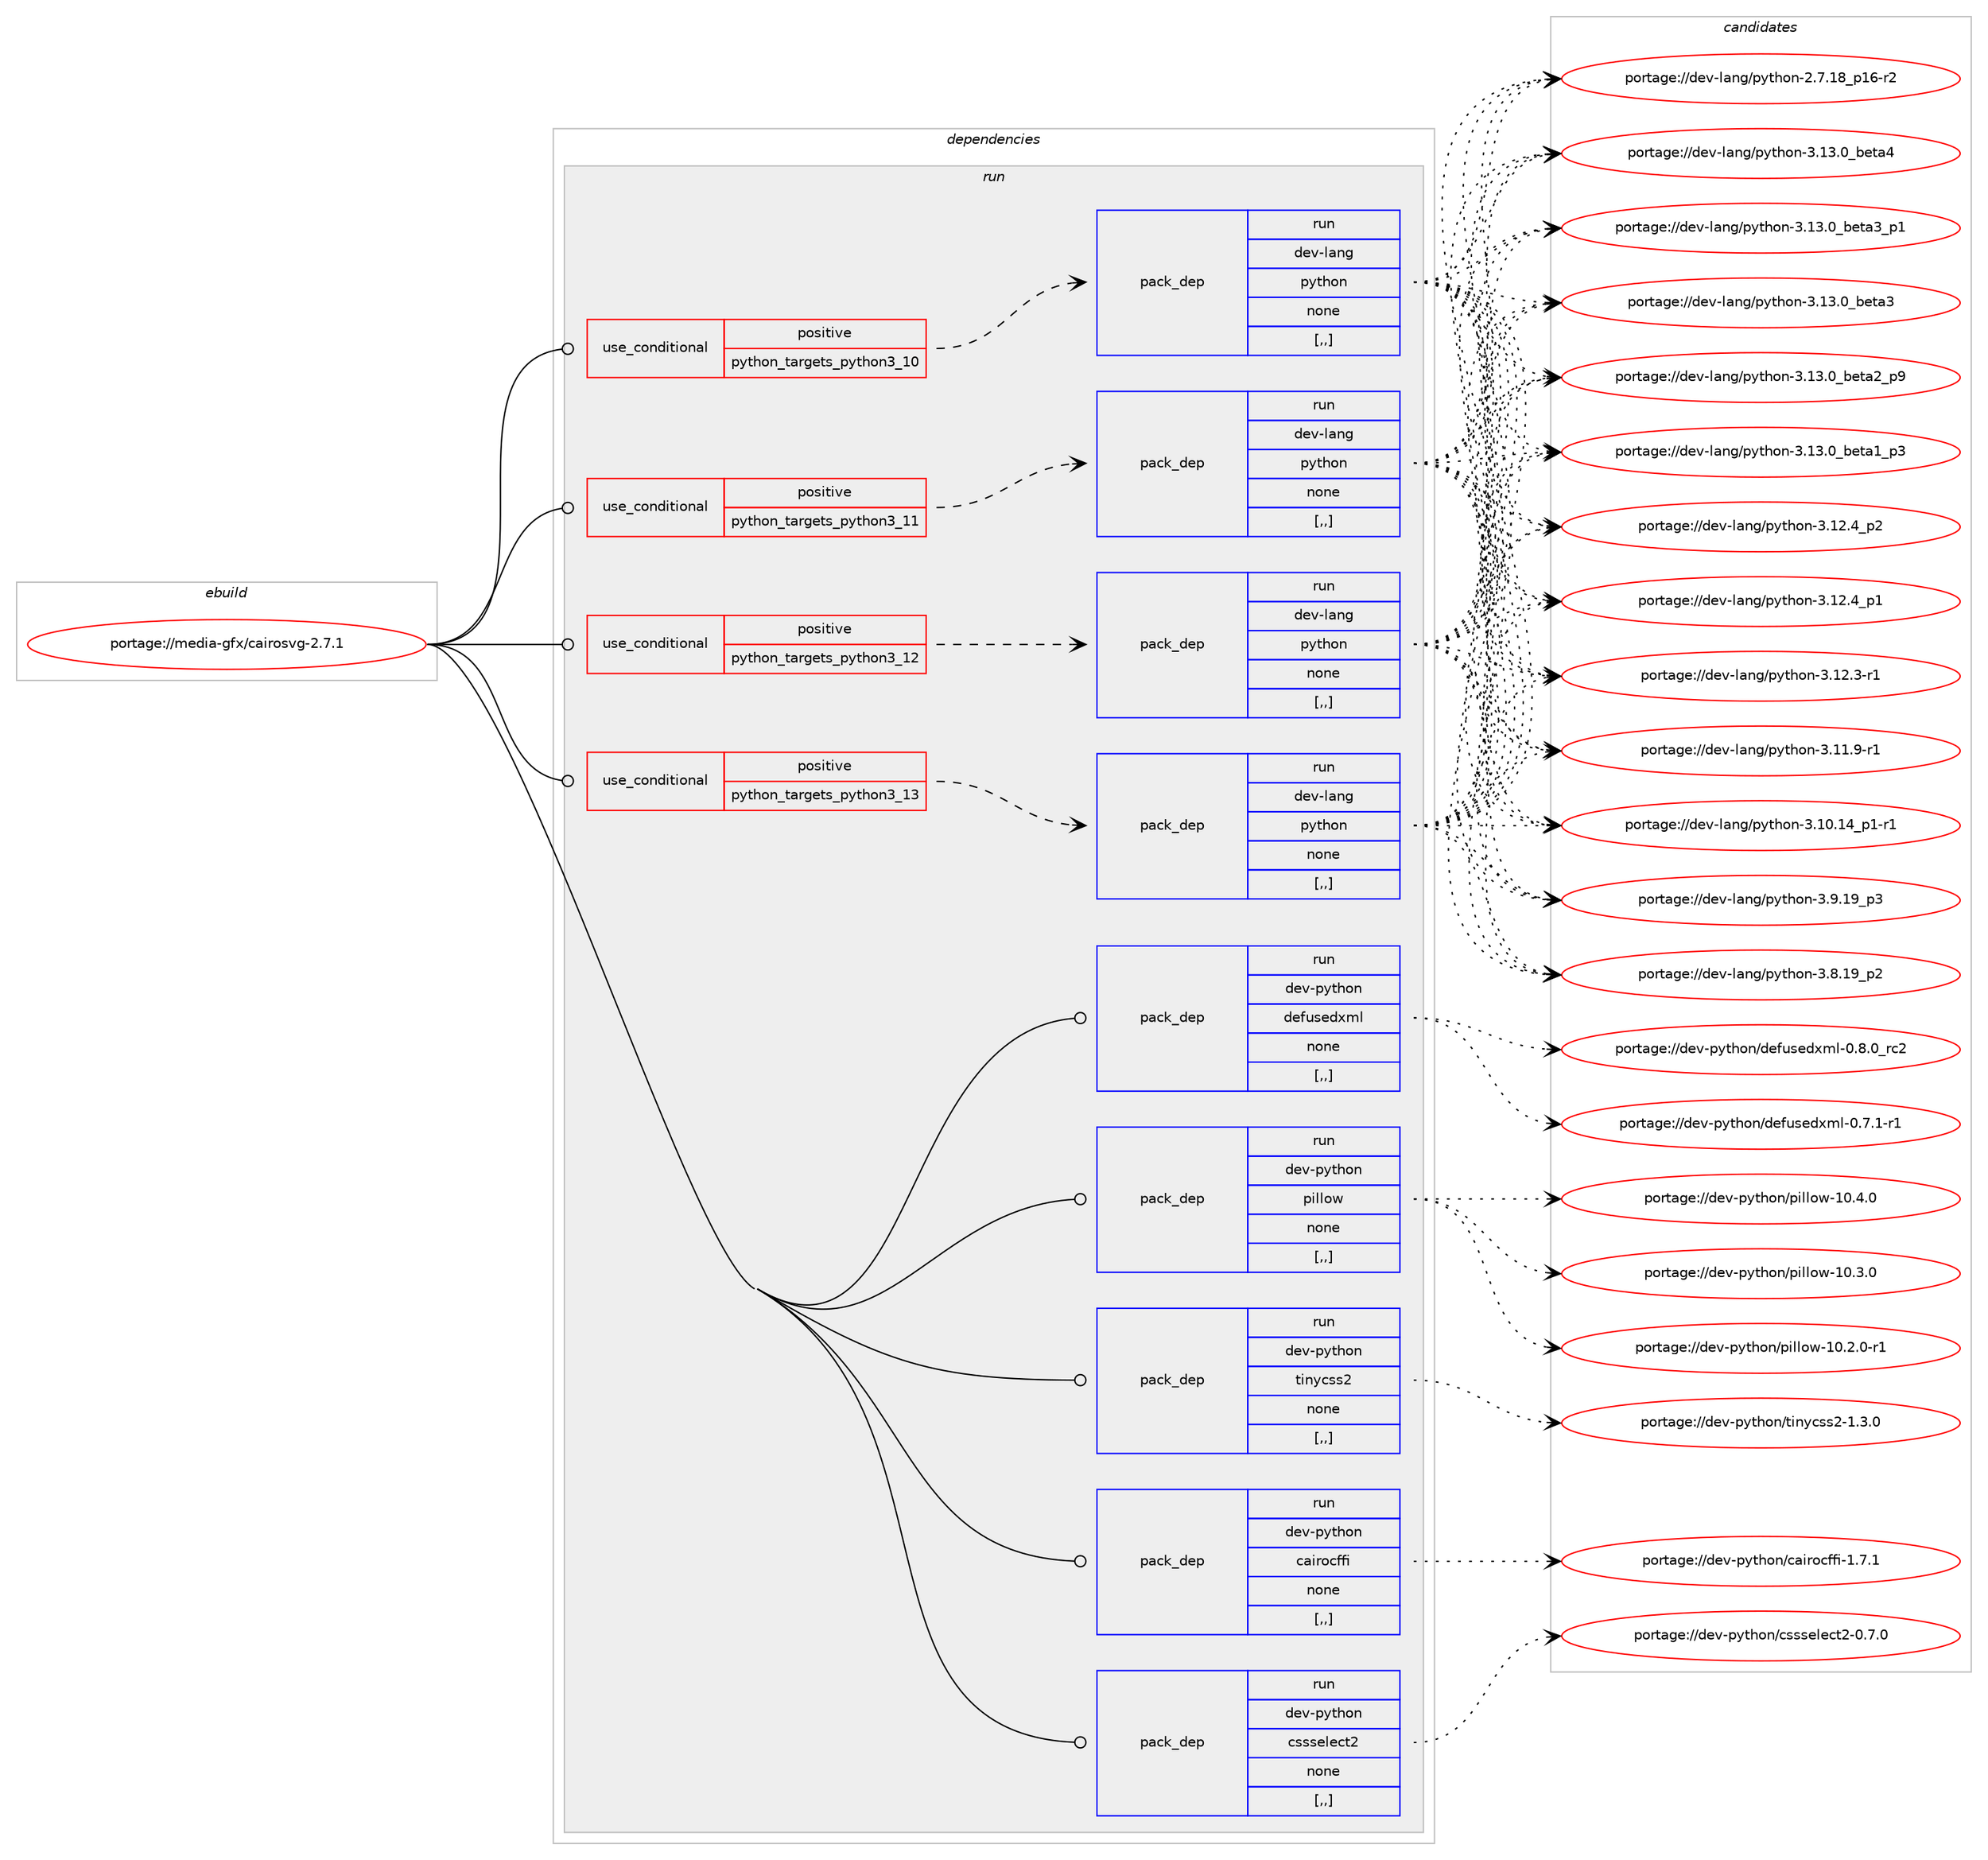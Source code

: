 digraph prolog {

# *************
# Graph options
# *************

newrank=true;
concentrate=true;
compound=true;
graph [rankdir=LR,fontname=Helvetica,fontsize=10,ranksep=1.5];#, ranksep=2.5, nodesep=0.2];
edge  [arrowhead=vee];
node  [fontname=Helvetica,fontsize=10];

# **********
# The ebuild
# **********

subgraph cluster_leftcol {
color=gray;
label=<<i>ebuild</i>>;
id [label="portage://media-gfx/cairosvg-2.7.1", color=red, width=4, href="../media-gfx/cairosvg-2.7.1.svg"];
}

# ****************
# The dependencies
# ****************

subgraph cluster_midcol {
color=gray;
label=<<i>dependencies</i>>;
subgraph cluster_compile {
fillcolor="#eeeeee";
style=filled;
label=<<i>compile</i>>;
}
subgraph cluster_compileandrun {
fillcolor="#eeeeee";
style=filled;
label=<<i>compile and run</i>>;
}
subgraph cluster_run {
fillcolor="#eeeeee";
style=filled;
label=<<i>run</i>>;
subgraph cond71882 {
dependency285582 [label=<<TABLE BORDER="0" CELLBORDER="1" CELLSPACING="0" CELLPADDING="4"><TR><TD ROWSPAN="3" CELLPADDING="10">use_conditional</TD></TR><TR><TD>positive</TD></TR><TR><TD>python_targets_python3_10</TD></TR></TABLE>>, shape=none, color=red];
subgraph pack211379 {
dependency285583 [label=<<TABLE BORDER="0" CELLBORDER="1" CELLSPACING="0" CELLPADDING="4" WIDTH="220"><TR><TD ROWSPAN="6" CELLPADDING="30">pack_dep</TD></TR><TR><TD WIDTH="110">run</TD></TR><TR><TD>dev-lang</TD></TR><TR><TD>python</TD></TR><TR><TD>none</TD></TR><TR><TD>[,,]</TD></TR></TABLE>>, shape=none, color=blue];
}
dependency285582:e -> dependency285583:w [weight=20,style="dashed",arrowhead="vee"];
}
id:e -> dependency285582:w [weight=20,style="solid",arrowhead="odot"];
subgraph cond71883 {
dependency285584 [label=<<TABLE BORDER="0" CELLBORDER="1" CELLSPACING="0" CELLPADDING="4"><TR><TD ROWSPAN="3" CELLPADDING="10">use_conditional</TD></TR><TR><TD>positive</TD></TR><TR><TD>python_targets_python3_11</TD></TR></TABLE>>, shape=none, color=red];
subgraph pack211380 {
dependency285585 [label=<<TABLE BORDER="0" CELLBORDER="1" CELLSPACING="0" CELLPADDING="4" WIDTH="220"><TR><TD ROWSPAN="6" CELLPADDING="30">pack_dep</TD></TR><TR><TD WIDTH="110">run</TD></TR><TR><TD>dev-lang</TD></TR><TR><TD>python</TD></TR><TR><TD>none</TD></TR><TR><TD>[,,]</TD></TR></TABLE>>, shape=none, color=blue];
}
dependency285584:e -> dependency285585:w [weight=20,style="dashed",arrowhead="vee"];
}
id:e -> dependency285584:w [weight=20,style="solid",arrowhead="odot"];
subgraph cond71884 {
dependency285586 [label=<<TABLE BORDER="0" CELLBORDER="1" CELLSPACING="0" CELLPADDING="4"><TR><TD ROWSPAN="3" CELLPADDING="10">use_conditional</TD></TR><TR><TD>positive</TD></TR><TR><TD>python_targets_python3_12</TD></TR></TABLE>>, shape=none, color=red];
subgraph pack211381 {
dependency285587 [label=<<TABLE BORDER="0" CELLBORDER="1" CELLSPACING="0" CELLPADDING="4" WIDTH="220"><TR><TD ROWSPAN="6" CELLPADDING="30">pack_dep</TD></TR><TR><TD WIDTH="110">run</TD></TR><TR><TD>dev-lang</TD></TR><TR><TD>python</TD></TR><TR><TD>none</TD></TR><TR><TD>[,,]</TD></TR></TABLE>>, shape=none, color=blue];
}
dependency285586:e -> dependency285587:w [weight=20,style="dashed",arrowhead="vee"];
}
id:e -> dependency285586:w [weight=20,style="solid",arrowhead="odot"];
subgraph cond71885 {
dependency285588 [label=<<TABLE BORDER="0" CELLBORDER="1" CELLSPACING="0" CELLPADDING="4"><TR><TD ROWSPAN="3" CELLPADDING="10">use_conditional</TD></TR><TR><TD>positive</TD></TR><TR><TD>python_targets_python3_13</TD></TR></TABLE>>, shape=none, color=red];
subgraph pack211382 {
dependency285589 [label=<<TABLE BORDER="0" CELLBORDER="1" CELLSPACING="0" CELLPADDING="4" WIDTH="220"><TR><TD ROWSPAN="6" CELLPADDING="30">pack_dep</TD></TR><TR><TD WIDTH="110">run</TD></TR><TR><TD>dev-lang</TD></TR><TR><TD>python</TD></TR><TR><TD>none</TD></TR><TR><TD>[,,]</TD></TR></TABLE>>, shape=none, color=blue];
}
dependency285588:e -> dependency285589:w [weight=20,style="dashed",arrowhead="vee"];
}
id:e -> dependency285588:w [weight=20,style="solid",arrowhead="odot"];
subgraph pack211383 {
dependency285590 [label=<<TABLE BORDER="0" CELLBORDER="1" CELLSPACING="0" CELLPADDING="4" WIDTH="220"><TR><TD ROWSPAN="6" CELLPADDING="30">pack_dep</TD></TR><TR><TD WIDTH="110">run</TD></TR><TR><TD>dev-python</TD></TR><TR><TD>cairocffi</TD></TR><TR><TD>none</TD></TR><TR><TD>[,,]</TD></TR></TABLE>>, shape=none, color=blue];
}
id:e -> dependency285590:w [weight=20,style="solid",arrowhead="odot"];
subgraph pack211384 {
dependency285591 [label=<<TABLE BORDER="0" CELLBORDER="1" CELLSPACING="0" CELLPADDING="4" WIDTH="220"><TR><TD ROWSPAN="6" CELLPADDING="30">pack_dep</TD></TR><TR><TD WIDTH="110">run</TD></TR><TR><TD>dev-python</TD></TR><TR><TD>cssselect2</TD></TR><TR><TD>none</TD></TR><TR><TD>[,,]</TD></TR></TABLE>>, shape=none, color=blue];
}
id:e -> dependency285591:w [weight=20,style="solid",arrowhead="odot"];
subgraph pack211385 {
dependency285592 [label=<<TABLE BORDER="0" CELLBORDER="1" CELLSPACING="0" CELLPADDING="4" WIDTH="220"><TR><TD ROWSPAN="6" CELLPADDING="30">pack_dep</TD></TR><TR><TD WIDTH="110">run</TD></TR><TR><TD>dev-python</TD></TR><TR><TD>defusedxml</TD></TR><TR><TD>none</TD></TR><TR><TD>[,,]</TD></TR></TABLE>>, shape=none, color=blue];
}
id:e -> dependency285592:w [weight=20,style="solid",arrowhead="odot"];
subgraph pack211386 {
dependency285593 [label=<<TABLE BORDER="0" CELLBORDER="1" CELLSPACING="0" CELLPADDING="4" WIDTH="220"><TR><TD ROWSPAN="6" CELLPADDING="30">pack_dep</TD></TR><TR><TD WIDTH="110">run</TD></TR><TR><TD>dev-python</TD></TR><TR><TD>pillow</TD></TR><TR><TD>none</TD></TR><TR><TD>[,,]</TD></TR></TABLE>>, shape=none, color=blue];
}
id:e -> dependency285593:w [weight=20,style="solid",arrowhead="odot"];
subgraph pack211387 {
dependency285594 [label=<<TABLE BORDER="0" CELLBORDER="1" CELLSPACING="0" CELLPADDING="4" WIDTH="220"><TR><TD ROWSPAN="6" CELLPADDING="30">pack_dep</TD></TR><TR><TD WIDTH="110">run</TD></TR><TR><TD>dev-python</TD></TR><TR><TD>tinycss2</TD></TR><TR><TD>none</TD></TR><TR><TD>[,,]</TD></TR></TABLE>>, shape=none, color=blue];
}
id:e -> dependency285594:w [weight=20,style="solid",arrowhead="odot"];
}
}

# **************
# The candidates
# **************

subgraph cluster_choices {
rank=same;
color=gray;
label=<<i>candidates</i>>;

subgraph choice211379 {
color=black;
nodesep=1;
choice1001011184510897110103471121211161041111104551464951464895981011169752 [label="portage://dev-lang/python-3.13.0_beta4", color=red, width=4,href="../dev-lang/python-3.13.0_beta4.svg"];
choice10010111845108971101034711212111610411111045514649514648959810111697519511249 [label="portage://dev-lang/python-3.13.0_beta3_p1", color=red, width=4,href="../dev-lang/python-3.13.0_beta3_p1.svg"];
choice1001011184510897110103471121211161041111104551464951464895981011169751 [label="portage://dev-lang/python-3.13.0_beta3", color=red, width=4,href="../dev-lang/python-3.13.0_beta3.svg"];
choice10010111845108971101034711212111610411111045514649514648959810111697509511257 [label="portage://dev-lang/python-3.13.0_beta2_p9", color=red, width=4,href="../dev-lang/python-3.13.0_beta2_p9.svg"];
choice10010111845108971101034711212111610411111045514649514648959810111697499511251 [label="portage://dev-lang/python-3.13.0_beta1_p3", color=red, width=4,href="../dev-lang/python-3.13.0_beta1_p3.svg"];
choice100101118451089711010347112121116104111110455146495046529511250 [label="portage://dev-lang/python-3.12.4_p2", color=red, width=4,href="../dev-lang/python-3.12.4_p2.svg"];
choice100101118451089711010347112121116104111110455146495046529511249 [label="portage://dev-lang/python-3.12.4_p1", color=red, width=4,href="../dev-lang/python-3.12.4_p1.svg"];
choice100101118451089711010347112121116104111110455146495046514511449 [label="portage://dev-lang/python-3.12.3-r1", color=red, width=4,href="../dev-lang/python-3.12.3-r1.svg"];
choice100101118451089711010347112121116104111110455146494946574511449 [label="portage://dev-lang/python-3.11.9-r1", color=red, width=4,href="../dev-lang/python-3.11.9-r1.svg"];
choice100101118451089711010347112121116104111110455146494846495295112494511449 [label="portage://dev-lang/python-3.10.14_p1-r1", color=red, width=4,href="../dev-lang/python-3.10.14_p1-r1.svg"];
choice100101118451089711010347112121116104111110455146574649579511251 [label="portage://dev-lang/python-3.9.19_p3", color=red, width=4,href="../dev-lang/python-3.9.19_p3.svg"];
choice100101118451089711010347112121116104111110455146564649579511250 [label="portage://dev-lang/python-3.8.19_p2", color=red, width=4,href="../dev-lang/python-3.8.19_p2.svg"];
choice100101118451089711010347112121116104111110455046554649569511249544511450 [label="portage://dev-lang/python-2.7.18_p16-r2", color=red, width=4,href="../dev-lang/python-2.7.18_p16-r2.svg"];
dependency285583:e -> choice1001011184510897110103471121211161041111104551464951464895981011169752:w [style=dotted,weight="100"];
dependency285583:e -> choice10010111845108971101034711212111610411111045514649514648959810111697519511249:w [style=dotted,weight="100"];
dependency285583:e -> choice1001011184510897110103471121211161041111104551464951464895981011169751:w [style=dotted,weight="100"];
dependency285583:e -> choice10010111845108971101034711212111610411111045514649514648959810111697509511257:w [style=dotted,weight="100"];
dependency285583:e -> choice10010111845108971101034711212111610411111045514649514648959810111697499511251:w [style=dotted,weight="100"];
dependency285583:e -> choice100101118451089711010347112121116104111110455146495046529511250:w [style=dotted,weight="100"];
dependency285583:e -> choice100101118451089711010347112121116104111110455146495046529511249:w [style=dotted,weight="100"];
dependency285583:e -> choice100101118451089711010347112121116104111110455146495046514511449:w [style=dotted,weight="100"];
dependency285583:e -> choice100101118451089711010347112121116104111110455146494946574511449:w [style=dotted,weight="100"];
dependency285583:e -> choice100101118451089711010347112121116104111110455146494846495295112494511449:w [style=dotted,weight="100"];
dependency285583:e -> choice100101118451089711010347112121116104111110455146574649579511251:w [style=dotted,weight="100"];
dependency285583:e -> choice100101118451089711010347112121116104111110455146564649579511250:w [style=dotted,weight="100"];
dependency285583:e -> choice100101118451089711010347112121116104111110455046554649569511249544511450:w [style=dotted,weight="100"];
}
subgraph choice211380 {
color=black;
nodesep=1;
choice1001011184510897110103471121211161041111104551464951464895981011169752 [label="portage://dev-lang/python-3.13.0_beta4", color=red, width=4,href="../dev-lang/python-3.13.0_beta4.svg"];
choice10010111845108971101034711212111610411111045514649514648959810111697519511249 [label="portage://dev-lang/python-3.13.0_beta3_p1", color=red, width=4,href="../dev-lang/python-3.13.0_beta3_p1.svg"];
choice1001011184510897110103471121211161041111104551464951464895981011169751 [label="portage://dev-lang/python-3.13.0_beta3", color=red, width=4,href="../dev-lang/python-3.13.0_beta3.svg"];
choice10010111845108971101034711212111610411111045514649514648959810111697509511257 [label="portage://dev-lang/python-3.13.0_beta2_p9", color=red, width=4,href="../dev-lang/python-3.13.0_beta2_p9.svg"];
choice10010111845108971101034711212111610411111045514649514648959810111697499511251 [label="portage://dev-lang/python-3.13.0_beta1_p3", color=red, width=4,href="../dev-lang/python-3.13.0_beta1_p3.svg"];
choice100101118451089711010347112121116104111110455146495046529511250 [label="portage://dev-lang/python-3.12.4_p2", color=red, width=4,href="../dev-lang/python-3.12.4_p2.svg"];
choice100101118451089711010347112121116104111110455146495046529511249 [label="portage://dev-lang/python-3.12.4_p1", color=red, width=4,href="../dev-lang/python-3.12.4_p1.svg"];
choice100101118451089711010347112121116104111110455146495046514511449 [label="portage://dev-lang/python-3.12.3-r1", color=red, width=4,href="../dev-lang/python-3.12.3-r1.svg"];
choice100101118451089711010347112121116104111110455146494946574511449 [label="portage://dev-lang/python-3.11.9-r1", color=red, width=4,href="../dev-lang/python-3.11.9-r1.svg"];
choice100101118451089711010347112121116104111110455146494846495295112494511449 [label="portage://dev-lang/python-3.10.14_p1-r1", color=red, width=4,href="../dev-lang/python-3.10.14_p1-r1.svg"];
choice100101118451089711010347112121116104111110455146574649579511251 [label="portage://dev-lang/python-3.9.19_p3", color=red, width=4,href="../dev-lang/python-3.9.19_p3.svg"];
choice100101118451089711010347112121116104111110455146564649579511250 [label="portage://dev-lang/python-3.8.19_p2", color=red, width=4,href="../dev-lang/python-3.8.19_p2.svg"];
choice100101118451089711010347112121116104111110455046554649569511249544511450 [label="portage://dev-lang/python-2.7.18_p16-r2", color=red, width=4,href="../dev-lang/python-2.7.18_p16-r2.svg"];
dependency285585:e -> choice1001011184510897110103471121211161041111104551464951464895981011169752:w [style=dotted,weight="100"];
dependency285585:e -> choice10010111845108971101034711212111610411111045514649514648959810111697519511249:w [style=dotted,weight="100"];
dependency285585:e -> choice1001011184510897110103471121211161041111104551464951464895981011169751:w [style=dotted,weight="100"];
dependency285585:e -> choice10010111845108971101034711212111610411111045514649514648959810111697509511257:w [style=dotted,weight="100"];
dependency285585:e -> choice10010111845108971101034711212111610411111045514649514648959810111697499511251:w [style=dotted,weight="100"];
dependency285585:e -> choice100101118451089711010347112121116104111110455146495046529511250:w [style=dotted,weight="100"];
dependency285585:e -> choice100101118451089711010347112121116104111110455146495046529511249:w [style=dotted,weight="100"];
dependency285585:e -> choice100101118451089711010347112121116104111110455146495046514511449:w [style=dotted,weight="100"];
dependency285585:e -> choice100101118451089711010347112121116104111110455146494946574511449:w [style=dotted,weight="100"];
dependency285585:e -> choice100101118451089711010347112121116104111110455146494846495295112494511449:w [style=dotted,weight="100"];
dependency285585:e -> choice100101118451089711010347112121116104111110455146574649579511251:w [style=dotted,weight="100"];
dependency285585:e -> choice100101118451089711010347112121116104111110455146564649579511250:w [style=dotted,weight="100"];
dependency285585:e -> choice100101118451089711010347112121116104111110455046554649569511249544511450:w [style=dotted,weight="100"];
}
subgraph choice211381 {
color=black;
nodesep=1;
choice1001011184510897110103471121211161041111104551464951464895981011169752 [label="portage://dev-lang/python-3.13.0_beta4", color=red, width=4,href="../dev-lang/python-3.13.0_beta4.svg"];
choice10010111845108971101034711212111610411111045514649514648959810111697519511249 [label="portage://dev-lang/python-3.13.0_beta3_p1", color=red, width=4,href="../dev-lang/python-3.13.0_beta3_p1.svg"];
choice1001011184510897110103471121211161041111104551464951464895981011169751 [label="portage://dev-lang/python-3.13.0_beta3", color=red, width=4,href="../dev-lang/python-3.13.0_beta3.svg"];
choice10010111845108971101034711212111610411111045514649514648959810111697509511257 [label="portage://dev-lang/python-3.13.0_beta2_p9", color=red, width=4,href="../dev-lang/python-3.13.0_beta2_p9.svg"];
choice10010111845108971101034711212111610411111045514649514648959810111697499511251 [label="portage://dev-lang/python-3.13.0_beta1_p3", color=red, width=4,href="../dev-lang/python-3.13.0_beta1_p3.svg"];
choice100101118451089711010347112121116104111110455146495046529511250 [label="portage://dev-lang/python-3.12.4_p2", color=red, width=4,href="../dev-lang/python-3.12.4_p2.svg"];
choice100101118451089711010347112121116104111110455146495046529511249 [label="portage://dev-lang/python-3.12.4_p1", color=red, width=4,href="../dev-lang/python-3.12.4_p1.svg"];
choice100101118451089711010347112121116104111110455146495046514511449 [label="portage://dev-lang/python-3.12.3-r1", color=red, width=4,href="../dev-lang/python-3.12.3-r1.svg"];
choice100101118451089711010347112121116104111110455146494946574511449 [label="portage://dev-lang/python-3.11.9-r1", color=red, width=4,href="../dev-lang/python-3.11.9-r1.svg"];
choice100101118451089711010347112121116104111110455146494846495295112494511449 [label="portage://dev-lang/python-3.10.14_p1-r1", color=red, width=4,href="../dev-lang/python-3.10.14_p1-r1.svg"];
choice100101118451089711010347112121116104111110455146574649579511251 [label="portage://dev-lang/python-3.9.19_p3", color=red, width=4,href="../dev-lang/python-3.9.19_p3.svg"];
choice100101118451089711010347112121116104111110455146564649579511250 [label="portage://dev-lang/python-3.8.19_p2", color=red, width=4,href="../dev-lang/python-3.8.19_p2.svg"];
choice100101118451089711010347112121116104111110455046554649569511249544511450 [label="portage://dev-lang/python-2.7.18_p16-r2", color=red, width=4,href="../dev-lang/python-2.7.18_p16-r2.svg"];
dependency285587:e -> choice1001011184510897110103471121211161041111104551464951464895981011169752:w [style=dotted,weight="100"];
dependency285587:e -> choice10010111845108971101034711212111610411111045514649514648959810111697519511249:w [style=dotted,weight="100"];
dependency285587:e -> choice1001011184510897110103471121211161041111104551464951464895981011169751:w [style=dotted,weight="100"];
dependency285587:e -> choice10010111845108971101034711212111610411111045514649514648959810111697509511257:w [style=dotted,weight="100"];
dependency285587:e -> choice10010111845108971101034711212111610411111045514649514648959810111697499511251:w [style=dotted,weight="100"];
dependency285587:e -> choice100101118451089711010347112121116104111110455146495046529511250:w [style=dotted,weight="100"];
dependency285587:e -> choice100101118451089711010347112121116104111110455146495046529511249:w [style=dotted,weight="100"];
dependency285587:e -> choice100101118451089711010347112121116104111110455146495046514511449:w [style=dotted,weight="100"];
dependency285587:e -> choice100101118451089711010347112121116104111110455146494946574511449:w [style=dotted,weight="100"];
dependency285587:e -> choice100101118451089711010347112121116104111110455146494846495295112494511449:w [style=dotted,weight="100"];
dependency285587:e -> choice100101118451089711010347112121116104111110455146574649579511251:w [style=dotted,weight="100"];
dependency285587:e -> choice100101118451089711010347112121116104111110455146564649579511250:w [style=dotted,weight="100"];
dependency285587:e -> choice100101118451089711010347112121116104111110455046554649569511249544511450:w [style=dotted,weight="100"];
}
subgraph choice211382 {
color=black;
nodesep=1;
choice1001011184510897110103471121211161041111104551464951464895981011169752 [label="portage://dev-lang/python-3.13.0_beta4", color=red, width=4,href="../dev-lang/python-3.13.0_beta4.svg"];
choice10010111845108971101034711212111610411111045514649514648959810111697519511249 [label="portage://dev-lang/python-3.13.0_beta3_p1", color=red, width=4,href="../dev-lang/python-3.13.0_beta3_p1.svg"];
choice1001011184510897110103471121211161041111104551464951464895981011169751 [label="portage://dev-lang/python-3.13.0_beta3", color=red, width=4,href="../dev-lang/python-3.13.0_beta3.svg"];
choice10010111845108971101034711212111610411111045514649514648959810111697509511257 [label="portage://dev-lang/python-3.13.0_beta2_p9", color=red, width=4,href="../dev-lang/python-3.13.0_beta2_p9.svg"];
choice10010111845108971101034711212111610411111045514649514648959810111697499511251 [label="portage://dev-lang/python-3.13.0_beta1_p3", color=red, width=4,href="../dev-lang/python-3.13.0_beta1_p3.svg"];
choice100101118451089711010347112121116104111110455146495046529511250 [label="portage://dev-lang/python-3.12.4_p2", color=red, width=4,href="../dev-lang/python-3.12.4_p2.svg"];
choice100101118451089711010347112121116104111110455146495046529511249 [label="portage://dev-lang/python-3.12.4_p1", color=red, width=4,href="../dev-lang/python-3.12.4_p1.svg"];
choice100101118451089711010347112121116104111110455146495046514511449 [label="portage://dev-lang/python-3.12.3-r1", color=red, width=4,href="../dev-lang/python-3.12.3-r1.svg"];
choice100101118451089711010347112121116104111110455146494946574511449 [label="portage://dev-lang/python-3.11.9-r1", color=red, width=4,href="../dev-lang/python-3.11.9-r1.svg"];
choice100101118451089711010347112121116104111110455146494846495295112494511449 [label="portage://dev-lang/python-3.10.14_p1-r1", color=red, width=4,href="../dev-lang/python-3.10.14_p1-r1.svg"];
choice100101118451089711010347112121116104111110455146574649579511251 [label="portage://dev-lang/python-3.9.19_p3", color=red, width=4,href="../dev-lang/python-3.9.19_p3.svg"];
choice100101118451089711010347112121116104111110455146564649579511250 [label="portage://dev-lang/python-3.8.19_p2", color=red, width=4,href="../dev-lang/python-3.8.19_p2.svg"];
choice100101118451089711010347112121116104111110455046554649569511249544511450 [label="portage://dev-lang/python-2.7.18_p16-r2", color=red, width=4,href="../dev-lang/python-2.7.18_p16-r2.svg"];
dependency285589:e -> choice1001011184510897110103471121211161041111104551464951464895981011169752:w [style=dotted,weight="100"];
dependency285589:e -> choice10010111845108971101034711212111610411111045514649514648959810111697519511249:w [style=dotted,weight="100"];
dependency285589:e -> choice1001011184510897110103471121211161041111104551464951464895981011169751:w [style=dotted,weight="100"];
dependency285589:e -> choice10010111845108971101034711212111610411111045514649514648959810111697509511257:w [style=dotted,weight="100"];
dependency285589:e -> choice10010111845108971101034711212111610411111045514649514648959810111697499511251:w [style=dotted,weight="100"];
dependency285589:e -> choice100101118451089711010347112121116104111110455146495046529511250:w [style=dotted,weight="100"];
dependency285589:e -> choice100101118451089711010347112121116104111110455146495046529511249:w [style=dotted,weight="100"];
dependency285589:e -> choice100101118451089711010347112121116104111110455146495046514511449:w [style=dotted,weight="100"];
dependency285589:e -> choice100101118451089711010347112121116104111110455146494946574511449:w [style=dotted,weight="100"];
dependency285589:e -> choice100101118451089711010347112121116104111110455146494846495295112494511449:w [style=dotted,weight="100"];
dependency285589:e -> choice100101118451089711010347112121116104111110455146574649579511251:w [style=dotted,weight="100"];
dependency285589:e -> choice100101118451089711010347112121116104111110455146564649579511250:w [style=dotted,weight="100"];
dependency285589:e -> choice100101118451089711010347112121116104111110455046554649569511249544511450:w [style=dotted,weight="100"];
}
subgraph choice211383 {
color=black;
nodesep=1;
choice1001011184511212111610411111047999710511411199102102105454946554649 [label="portage://dev-python/cairocffi-1.7.1", color=red, width=4,href="../dev-python/cairocffi-1.7.1.svg"];
dependency285590:e -> choice1001011184511212111610411111047999710511411199102102105454946554649:w [style=dotted,weight="100"];
}
subgraph choice211384 {
color=black;
nodesep=1;
choice1001011184511212111610411111047991151151151011081019911650454846554648 [label="portage://dev-python/cssselect2-0.7.0", color=red, width=4,href="../dev-python/cssselect2-0.7.0.svg"];
dependency285591:e -> choice1001011184511212111610411111047991151151151011081019911650454846554648:w [style=dotted,weight="100"];
}
subgraph choice211385 {
color=black;
nodesep=1;
choice1001011184511212111610411111047100101102117115101100120109108454846564648951149950 [label="portage://dev-python/defusedxml-0.8.0_rc2", color=red, width=4,href="../dev-python/defusedxml-0.8.0_rc2.svg"];
choice10010111845112121116104111110471001011021171151011001201091084548465546494511449 [label="portage://dev-python/defusedxml-0.7.1-r1", color=red, width=4,href="../dev-python/defusedxml-0.7.1-r1.svg"];
dependency285592:e -> choice1001011184511212111610411111047100101102117115101100120109108454846564648951149950:w [style=dotted,weight="100"];
dependency285592:e -> choice10010111845112121116104111110471001011021171151011001201091084548465546494511449:w [style=dotted,weight="100"];
}
subgraph choice211386 {
color=black;
nodesep=1;
choice100101118451121211161041111104711210510810811111945494846524648 [label="portage://dev-python/pillow-10.4.0", color=red, width=4,href="../dev-python/pillow-10.4.0.svg"];
choice100101118451121211161041111104711210510810811111945494846514648 [label="portage://dev-python/pillow-10.3.0", color=red, width=4,href="../dev-python/pillow-10.3.0.svg"];
choice1001011184511212111610411111047112105108108111119454948465046484511449 [label="portage://dev-python/pillow-10.2.0-r1", color=red, width=4,href="../dev-python/pillow-10.2.0-r1.svg"];
dependency285593:e -> choice100101118451121211161041111104711210510810811111945494846524648:w [style=dotted,weight="100"];
dependency285593:e -> choice100101118451121211161041111104711210510810811111945494846514648:w [style=dotted,weight="100"];
dependency285593:e -> choice1001011184511212111610411111047112105108108111119454948465046484511449:w [style=dotted,weight="100"];
}
subgraph choice211387 {
color=black;
nodesep=1;
choice10010111845112121116104111110471161051101219911511550454946514648 [label="portage://dev-python/tinycss2-1.3.0", color=red, width=4,href="../dev-python/tinycss2-1.3.0.svg"];
dependency285594:e -> choice10010111845112121116104111110471161051101219911511550454946514648:w [style=dotted,weight="100"];
}
}

}
